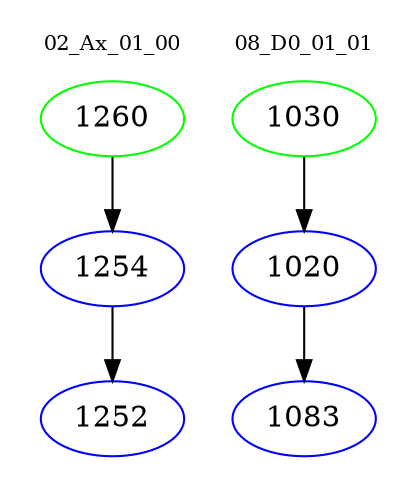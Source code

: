 digraph{
subgraph cluster_0 {
color = white
label = "02_Ax_01_00";
fontsize=10;
T0_1260 [label="1260", color="green"]
T0_1260 -> T0_1254 [color="black"]
T0_1254 [label="1254", color="blue"]
T0_1254 -> T0_1252 [color="black"]
T0_1252 [label="1252", color="blue"]
}
subgraph cluster_1 {
color = white
label = "08_D0_01_01";
fontsize=10;
T1_1030 [label="1030", color="green"]
T1_1030 -> T1_1020 [color="black"]
T1_1020 [label="1020", color="blue"]
T1_1020 -> T1_1083 [color="black"]
T1_1083 [label="1083", color="blue"]
}
}

